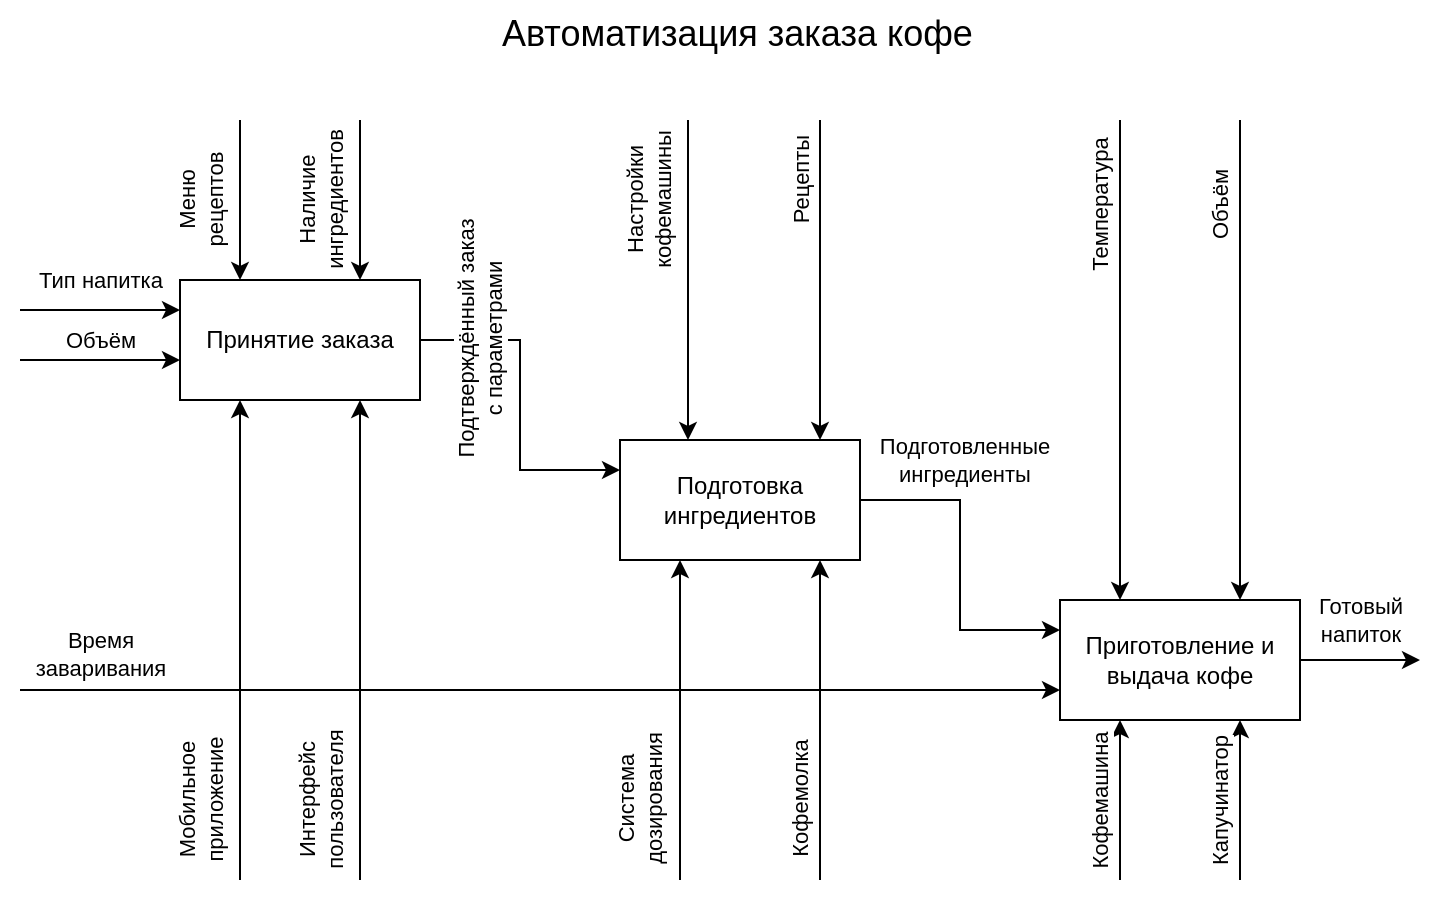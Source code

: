 <mxfile version="26.1.1">
  <diagram name="Страница — 1" id="xNjd8PBtwJbVvYitKhwB">
    <mxGraphModel dx="989" dy="509" grid="1" gridSize="10" guides="1" tooltips="1" connect="1" arrows="1" fold="1" page="1" pageScale="1" pageWidth="827" pageHeight="1169" math="0" shadow="0">
      <root>
        <mxCell id="0" />
        <mxCell id="1" parent="0" />
        <mxCell id="kTl1lCcldjxwTP6Ijo7r-50" value="" style="rounded=0;whiteSpace=wrap;html=1;strokeColor=none;" vertex="1" parent="1">
          <mxGeometry x="70" y="80" width="720" height="450" as="geometry" />
        </mxCell>
        <mxCell id="kTl1lCcldjxwTP6Ijo7r-6" style="edgeStyle=orthogonalEdgeStyle;rounded=0;orthogonalLoop=1;jettySize=auto;html=1;entryX=0;entryY=0.25;entryDx=0;entryDy=0;" edge="1" parent="1" source="kTl1lCcldjxwTP6Ijo7r-1" target="kTl1lCcldjxwTP6Ijo7r-2">
          <mxGeometry relative="1" as="geometry" />
        </mxCell>
        <mxCell id="kTl1lCcldjxwTP6Ijo7r-9" value="Подтверждённый заказ&lt;div&gt;с параметрами&lt;/div&gt;" style="edgeLabel;html=1;align=center;verticalAlign=middle;resizable=0;points=[];rotation=-90;" vertex="1" connectable="0" parent="kTl1lCcldjxwTP6Ijo7r-6">
          <mxGeometry x="-0.726" relative="1" as="geometry">
            <mxPoint x="7" as="offset" />
          </mxGeometry>
        </mxCell>
        <mxCell id="kTl1lCcldjxwTP6Ijo7r-1" value="Принятие заказа" style="rounded=0;whiteSpace=wrap;html=1;" vertex="1" parent="1">
          <mxGeometry x="160" y="220" width="120" height="60" as="geometry" />
        </mxCell>
        <mxCell id="kTl1lCcldjxwTP6Ijo7r-5" style="edgeStyle=orthogonalEdgeStyle;rounded=0;orthogonalLoop=1;jettySize=auto;html=1;entryX=0;entryY=0.25;entryDx=0;entryDy=0;" edge="1" parent="1" source="kTl1lCcldjxwTP6Ijo7r-2" target="kTl1lCcldjxwTP6Ijo7r-4">
          <mxGeometry relative="1" as="geometry" />
        </mxCell>
        <mxCell id="kTl1lCcldjxwTP6Ijo7r-10" value="Подготовленные&lt;div&gt;ингредиенты&lt;/div&gt;" style="edgeLabel;html=1;align=center;verticalAlign=middle;resizable=0;points=[];" vertex="1" connectable="0" parent="kTl1lCcldjxwTP6Ijo7r-5">
          <mxGeometry x="-0.733" relative="1" as="geometry">
            <mxPoint x="30" y="-20" as="offset" />
          </mxGeometry>
        </mxCell>
        <mxCell id="kTl1lCcldjxwTP6Ijo7r-2" value="Подготовка ингредиентов" style="rounded=0;whiteSpace=wrap;html=1;" vertex="1" parent="1">
          <mxGeometry x="380" y="300" width="120" height="60" as="geometry" />
        </mxCell>
        <mxCell id="kTl1lCcldjxwTP6Ijo7r-11" style="edgeStyle=orthogonalEdgeStyle;rounded=0;orthogonalLoop=1;jettySize=auto;html=1;" edge="1" parent="1" source="kTl1lCcldjxwTP6Ijo7r-4">
          <mxGeometry relative="1" as="geometry">
            <mxPoint x="780" y="410" as="targetPoint" />
          </mxGeometry>
        </mxCell>
        <mxCell id="kTl1lCcldjxwTP6Ijo7r-12" value="Готовый&lt;div&gt;напиток&lt;/div&gt;" style="edgeLabel;html=1;align=center;verticalAlign=middle;resizable=0;points=[];" vertex="1" connectable="0" parent="kTl1lCcldjxwTP6Ijo7r-11">
          <mxGeometry x="-0.013" y="1" relative="1" as="geometry">
            <mxPoint x="-1" y="-20" as="offset" />
          </mxGeometry>
        </mxCell>
        <mxCell id="kTl1lCcldjxwTP6Ijo7r-4" value="Приготовление и выдача кофе" style="rounded=0;whiteSpace=wrap;html=1;" vertex="1" parent="1">
          <mxGeometry x="600" y="380" width="120" height="60" as="geometry" />
        </mxCell>
        <mxCell id="kTl1lCcldjxwTP6Ijo7r-7" value="&lt;font style=&quot;font-size: 18px;&quot;&gt;Автоматизация заказа кофе&lt;/font&gt;" style="text;whiteSpace=wrap;html=1;" vertex="1" parent="1">
          <mxGeometry x="318.75" y="80" width="242.5" height="30" as="geometry" />
        </mxCell>
        <mxCell id="kTl1lCcldjxwTP6Ijo7r-15" value="" style="endArrow=classic;html=1;rounded=0;entryX=0.25;entryY=0;entryDx=0;entryDy=0;" edge="1" parent="1" target="kTl1lCcldjxwTP6Ijo7r-1">
          <mxGeometry width="50" height="50" relative="1" as="geometry">
            <mxPoint x="190" y="140" as="sourcePoint" />
            <mxPoint x="350" y="250" as="targetPoint" />
          </mxGeometry>
        </mxCell>
        <mxCell id="kTl1lCcldjxwTP6Ijo7r-19" value="Меню&lt;div&gt;рецептов&lt;/div&gt;" style="edgeLabel;html=1;align=center;verticalAlign=middle;resizable=0;points=[];rotation=-90;" vertex="1" connectable="0" parent="kTl1lCcldjxwTP6Ijo7r-15">
          <mxGeometry x="-0.697" y="-2" relative="1" as="geometry">
            <mxPoint x="-18" y="28" as="offset" />
          </mxGeometry>
        </mxCell>
        <mxCell id="kTl1lCcldjxwTP6Ijo7r-16" value="" style="endArrow=classic;html=1;rounded=0;entryX=0.75;entryY=0;entryDx=0;entryDy=0;" edge="1" parent="1" target="kTl1lCcldjxwTP6Ijo7r-1">
          <mxGeometry width="50" height="50" relative="1" as="geometry">
            <mxPoint x="250" y="140" as="sourcePoint" />
            <mxPoint x="350" y="250" as="targetPoint" />
          </mxGeometry>
        </mxCell>
        <mxCell id="kTl1lCcldjxwTP6Ijo7r-18" value="Наличие&lt;div&gt;ингредиентов&lt;/div&gt;" style="edgeLabel;html=1;align=center;verticalAlign=middle;resizable=0;points=[];rotation=-90;" vertex="1" connectable="0" parent="kTl1lCcldjxwTP6Ijo7r-16">
          <mxGeometry x="-0.799" relative="1" as="geometry">
            <mxPoint x="-20" y="32" as="offset" />
          </mxGeometry>
        </mxCell>
        <mxCell id="kTl1lCcldjxwTP6Ijo7r-21" value="" style="endArrow=classic;html=1;rounded=0;entryX=0.25;entryY=1;entryDx=0;entryDy=0;" edge="1" parent="1" target="kTl1lCcldjxwTP6Ijo7r-1">
          <mxGeometry width="50" height="50" relative="1" as="geometry">
            <mxPoint x="190" y="520" as="sourcePoint" />
            <mxPoint x="350" y="310" as="targetPoint" />
          </mxGeometry>
        </mxCell>
        <mxCell id="kTl1lCcldjxwTP6Ijo7r-22" value="Мобильное&lt;div&gt;приложение&lt;/div&gt;" style="edgeLabel;html=1;align=center;verticalAlign=middle;resizable=0;points=[];rotation=-90;" vertex="1" connectable="0" parent="kTl1lCcldjxwTP6Ijo7r-21">
          <mxGeometry x="-0.817" y="1" relative="1" as="geometry">
            <mxPoint x="-19" y="-18" as="offset" />
          </mxGeometry>
        </mxCell>
        <mxCell id="kTl1lCcldjxwTP6Ijo7r-23" value="" style="endArrow=classic;html=1;rounded=0;entryX=0.25;entryY=1;entryDx=0;entryDy=0;" edge="1" parent="1">
          <mxGeometry width="50" height="50" relative="1" as="geometry">
            <mxPoint x="250" y="520" as="sourcePoint" />
            <mxPoint x="250" y="280" as="targetPoint" />
          </mxGeometry>
        </mxCell>
        <mxCell id="kTl1lCcldjxwTP6Ijo7r-24" value="Интерфейс&lt;div&gt;пользователя&lt;/div&gt;" style="edgeLabel;html=1;align=center;verticalAlign=middle;resizable=0;points=[];rotation=-90;" vertex="1" connectable="0" parent="kTl1lCcldjxwTP6Ijo7r-23">
          <mxGeometry x="-0.817" y="1" relative="1" as="geometry">
            <mxPoint x="-19" y="-18" as="offset" />
          </mxGeometry>
        </mxCell>
        <mxCell id="kTl1lCcldjxwTP6Ijo7r-25" value="" style="endArrow=classic;html=1;rounded=0;entryX=0.25;entryY=1;entryDx=0;entryDy=0;" edge="1" parent="1">
          <mxGeometry width="50" height="50" relative="1" as="geometry">
            <mxPoint x="410" y="520" as="sourcePoint" />
            <mxPoint x="410" y="360" as="targetPoint" />
          </mxGeometry>
        </mxCell>
        <mxCell id="kTl1lCcldjxwTP6Ijo7r-26" value="Система&lt;div&gt;дозирования&lt;/div&gt;" style="edgeLabel;html=1;align=center;verticalAlign=middle;resizable=0;points=[];rotation=-90;" vertex="1" connectable="0" parent="kTl1lCcldjxwTP6Ijo7r-25">
          <mxGeometry x="-0.817" y="1" relative="1" as="geometry">
            <mxPoint x="-19" y="-26" as="offset" />
          </mxGeometry>
        </mxCell>
        <mxCell id="kTl1lCcldjxwTP6Ijo7r-27" value="" style="endArrow=classic;html=1;rounded=0;entryX=0.25;entryY=1;entryDx=0;entryDy=0;" edge="1" parent="1">
          <mxGeometry width="50" height="50" relative="1" as="geometry">
            <mxPoint x="480" y="520" as="sourcePoint" />
            <mxPoint x="480" y="360" as="targetPoint" />
          </mxGeometry>
        </mxCell>
        <mxCell id="kTl1lCcldjxwTP6Ijo7r-34" value="Кофемолка" style="edgeLabel;html=1;align=center;verticalAlign=middle;resizable=0;points=[];rotation=-90;" vertex="1" connectable="0" parent="kTl1lCcldjxwTP6Ijo7r-27">
          <mxGeometry x="-0.87" y="1" relative="1" as="geometry">
            <mxPoint x="-9" y="-30" as="offset" />
          </mxGeometry>
        </mxCell>
        <mxCell id="kTl1lCcldjxwTP6Ijo7r-29" value="" style="endArrow=classic;html=1;rounded=0;entryX=0.25;entryY=1;entryDx=0;entryDy=0;" edge="1" parent="1">
          <mxGeometry width="50" height="50" relative="1" as="geometry">
            <mxPoint x="630" y="520" as="sourcePoint" />
            <mxPoint x="630" y="440" as="targetPoint" />
          </mxGeometry>
        </mxCell>
        <mxCell id="kTl1lCcldjxwTP6Ijo7r-30" value="Кофемашина" style="edgeLabel;html=1;align=center;verticalAlign=middle;resizable=0;points=[];rotation=-90;" vertex="1" connectable="0" parent="kTl1lCcldjxwTP6Ijo7r-29">
          <mxGeometry x="-0.817" y="1" relative="1" as="geometry">
            <mxPoint x="-9" y="-32" as="offset" />
          </mxGeometry>
        </mxCell>
        <mxCell id="kTl1lCcldjxwTP6Ijo7r-31" value="" style="endArrow=classic;html=1;rounded=0;entryX=0.25;entryY=1;entryDx=0;entryDy=0;" edge="1" parent="1">
          <mxGeometry width="50" height="50" relative="1" as="geometry">
            <mxPoint x="690" y="520" as="sourcePoint" />
            <mxPoint x="690" y="440" as="targetPoint" />
          </mxGeometry>
        </mxCell>
        <mxCell id="kTl1lCcldjxwTP6Ijo7r-32" value="Капучинатор" style="edgeLabel;html=1;align=center;verticalAlign=middle;resizable=0;points=[];rotation=-90;" vertex="1" connectable="0" parent="kTl1lCcldjxwTP6Ijo7r-31">
          <mxGeometry x="-0.817" y="1" relative="1" as="geometry">
            <mxPoint x="-9" y="-32" as="offset" />
          </mxGeometry>
        </mxCell>
        <mxCell id="kTl1lCcldjxwTP6Ijo7r-35" value="" style="endArrow=classic;html=1;rounded=0;entryX=0.25;entryY=0;entryDx=0;entryDy=0;" edge="1" parent="1">
          <mxGeometry width="50" height="50" relative="1" as="geometry">
            <mxPoint x="414" y="140" as="sourcePoint" />
            <mxPoint x="414" y="300" as="targetPoint" />
          </mxGeometry>
        </mxCell>
        <mxCell id="kTl1lCcldjxwTP6Ijo7r-36" value="Настройки&lt;div&gt;кофемашины&lt;/div&gt;" style="edgeLabel;html=1;align=center;verticalAlign=middle;resizable=0;points=[];rotation=-90;" vertex="1" connectable="0" parent="kTl1lCcldjxwTP6Ijo7r-35">
          <mxGeometry x="-0.697" y="-2" relative="1" as="geometry">
            <mxPoint x="-18" y="16" as="offset" />
          </mxGeometry>
        </mxCell>
        <mxCell id="kTl1lCcldjxwTP6Ijo7r-37" value="" style="endArrow=classic;html=1;rounded=0;entryX=0.25;entryY=0;entryDx=0;entryDy=0;" edge="1" parent="1">
          <mxGeometry width="50" height="50" relative="1" as="geometry">
            <mxPoint x="480" y="140" as="sourcePoint" />
            <mxPoint x="480" y="300" as="targetPoint" />
          </mxGeometry>
        </mxCell>
        <mxCell id="kTl1lCcldjxwTP6Ijo7r-38" value="Рецепты" style="edgeLabel;html=1;align=center;verticalAlign=middle;resizable=0;points=[];rotation=-90;" vertex="1" connectable="0" parent="kTl1lCcldjxwTP6Ijo7r-37">
          <mxGeometry x="-0.697" y="-2" relative="1" as="geometry">
            <mxPoint x="-8" y="6" as="offset" />
          </mxGeometry>
        </mxCell>
        <mxCell id="kTl1lCcldjxwTP6Ijo7r-39" value="" style="endArrow=classic;html=1;rounded=0;entryX=0.25;entryY=0;entryDx=0;entryDy=0;" edge="1" parent="1">
          <mxGeometry width="50" height="50" relative="1" as="geometry">
            <mxPoint x="630" y="140" as="sourcePoint" />
            <mxPoint x="630" y="380" as="targetPoint" />
          </mxGeometry>
        </mxCell>
        <mxCell id="kTl1lCcldjxwTP6Ijo7r-40" value="Температура" style="edgeLabel;html=1;align=center;verticalAlign=middle;resizable=0;points=[];rotation=-90;" vertex="1" connectable="0" parent="kTl1lCcldjxwTP6Ijo7r-39">
          <mxGeometry x="-0.697" y="-2" relative="1" as="geometry">
            <mxPoint x="-8" y="6" as="offset" />
          </mxGeometry>
        </mxCell>
        <mxCell id="kTl1lCcldjxwTP6Ijo7r-41" value="" style="endArrow=classic;html=1;rounded=0;entryX=0.25;entryY=0;entryDx=0;entryDy=0;" edge="1" parent="1">
          <mxGeometry width="50" height="50" relative="1" as="geometry">
            <mxPoint x="690" y="140" as="sourcePoint" />
            <mxPoint x="690" y="380" as="targetPoint" />
          </mxGeometry>
        </mxCell>
        <mxCell id="kTl1lCcldjxwTP6Ijo7r-42" value="Объём" style="edgeLabel;html=1;align=center;verticalAlign=middle;resizable=0;points=[];rotation=-90;" vertex="1" connectable="0" parent="kTl1lCcldjxwTP6Ijo7r-41">
          <mxGeometry x="-0.697" y="-2" relative="1" as="geometry">
            <mxPoint x="-8" y="6" as="offset" />
          </mxGeometry>
        </mxCell>
        <mxCell id="kTl1lCcldjxwTP6Ijo7r-43" value="" style="endArrow=classic;html=1;rounded=0;entryX=0;entryY=0.25;entryDx=0;entryDy=0;" edge="1" parent="1" target="kTl1lCcldjxwTP6Ijo7r-1">
          <mxGeometry width="50" height="50" relative="1" as="geometry">
            <mxPoint x="80" y="235" as="sourcePoint" />
            <mxPoint x="540" y="270" as="targetPoint" />
          </mxGeometry>
        </mxCell>
        <mxCell id="kTl1lCcldjxwTP6Ijo7r-44" value="Тип напитка" style="edgeLabel;html=1;align=center;verticalAlign=middle;resizable=0;points=[];" vertex="1" connectable="0" parent="kTl1lCcldjxwTP6Ijo7r-43">
          <mxGeometry x="-0.018" y="1" relative="1" as="geometry">
            <mxPoint y="-14" as="offset" />
          </mxGeometry>
        </mxCell>
        <mxCell id="kTl1lCcldjxwTP6Ijo7r-46" value="" style="endArrow=classic;html=1;rounded=0;entryX=0;entryY=0.25;entryDx=0;entryDy=0;" edge="1" parent="1">
          <mxGeometry width="50" height="50" relative="1" as="geometry">
            <mxPoint x="80" y="260" as="sourcePoint" />
            <mxPoint x="160" y="260" as="targetPoint" />
          </mxGeometry>
        </mxCell>
        <mxCell id="kTl1lCcldjxwTP6Ijo7r-47" value="Объём" style="edgeLabel;html=1;align=center;verticalAlign=middle;resizable=0;points=[];" vertex="1" connectable="0" parent="kTl1lCcldjxwTP6Ijo7r-46">
          <mxGeometry x="-0.018" y="1" relative="1" as="geometry">
            <mxPoint y="-9" as="offset" />
          </mxGeometry>
        </mxCell>
        <mxCell id="kTl1lCcldjxwTP6Ijo7r-48" value="" style="endArrow=classic;html=1;rounded=0;entryX=0;entryY=0.75;entryDx=0;entryDy=0;" edge="1" parent="1" target="kTl1lCcldjxwTP6Ijo7r-4">
          <mxGeometry width="50" height="50" relative="1" as="geometry">
            <mxPoint x="80" y="425" as="sourcePoint" />
            <mxPoint x="540" y="360" as="targetPoint" />
          </mxGeometry>
        </mxCell>
        <mxCell id="kTl1lCcldjxwTP6Ijo7r-49" value="Время&lt;div&gt;заваривания&lt;/div&gt;" style="edgeLabel;html=1;align=center;verticalAlign=middle;resizable=0;points=[];" vertex="1" connectable="0" parent="kTl1lCcldjxwTP6Ijo7r-48">
          <mxGeometry x="-0.928" y="-1" relative="1" as="geometry">
            <mxPoint x="21" y="-19" as="offset" />
          </mxGeometry>
        </mxCell>
      </root>
    </mxGraphModel>
  </diagram>
</mxfile>
